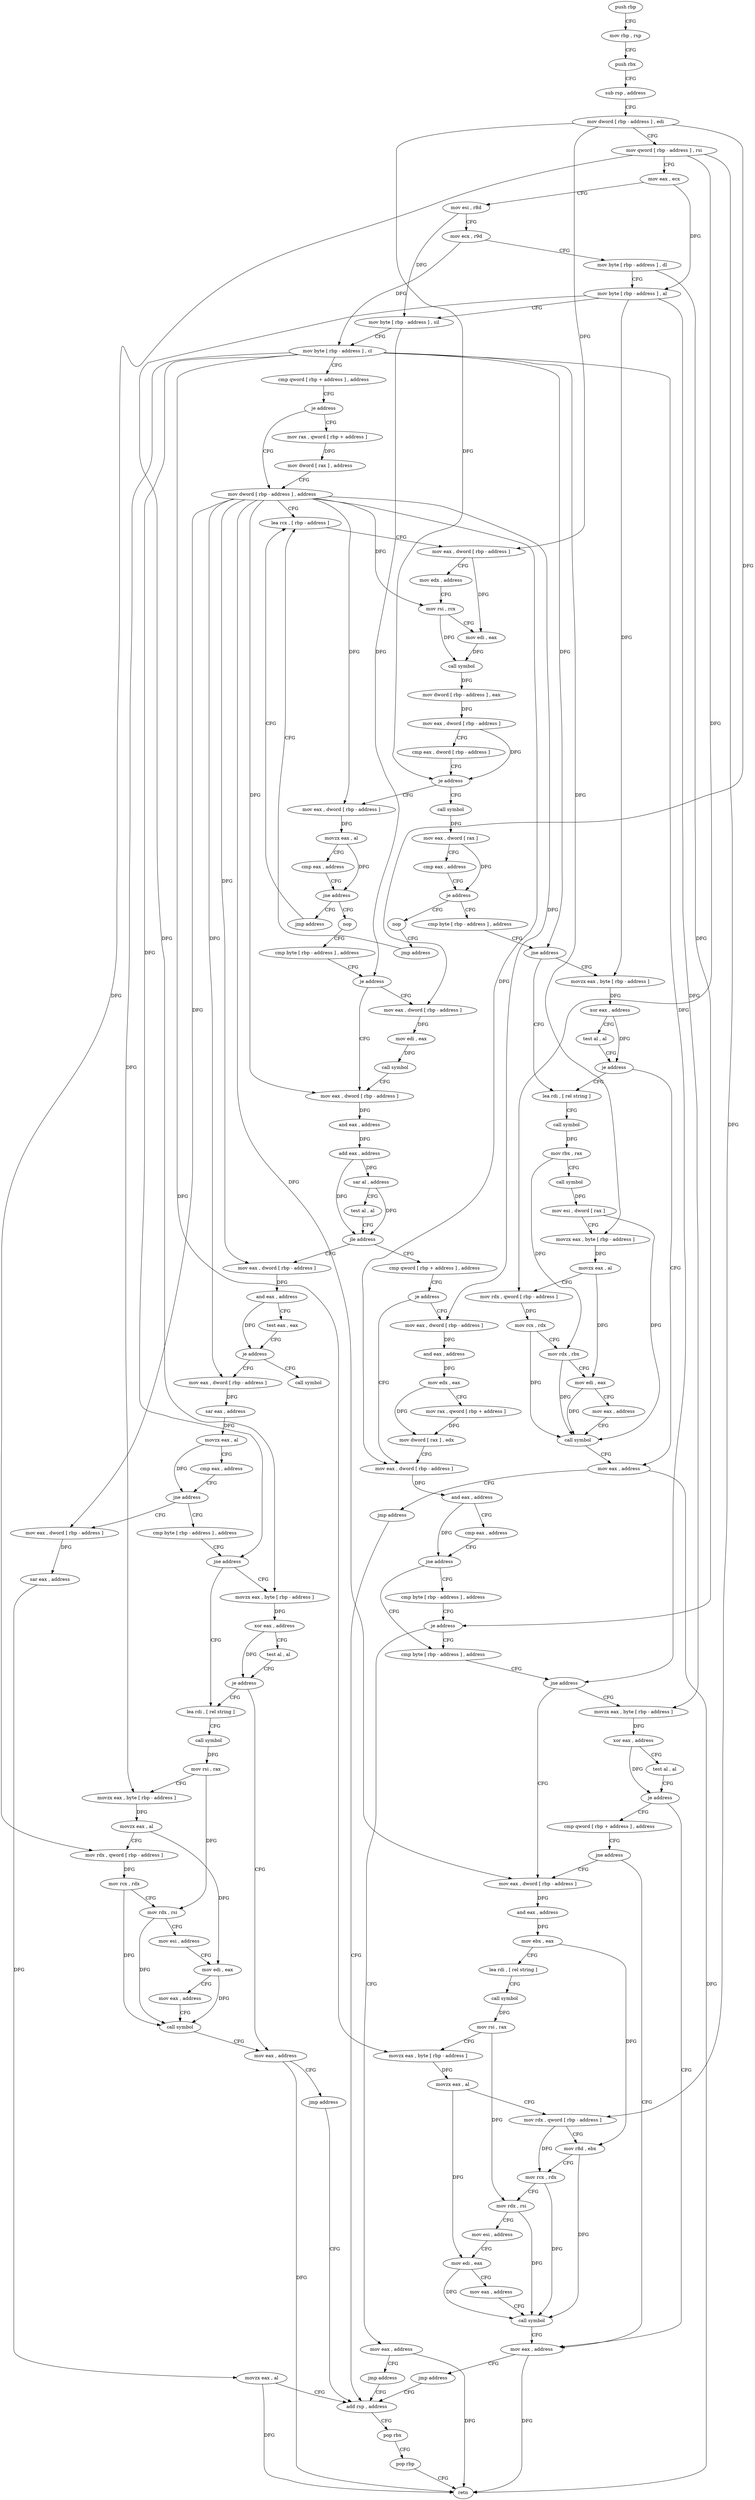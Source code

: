 digraph "func" {
"390307" [label = "push rbp" ]
"390308" [label = "mov rbp , rsp" ]
"390311" [label = "push rbx" ]
"390312" [label = "sub rsp , address" ]
"390316" [label = "mov dword [ rbp - address ] , edi" ]
"390319" [label = "mov qword [ rbp - address ] , rsi" ]
"390323" [label = "mov eax , ecx" ]
"390325" [label = "mov esi , r8d" ]
"390328" [label = "mov ecx , r9d" ]
"390331" [label = "mov byte [ rbp - address ] , dl" ]
"390334" [label = "mov byte [ rbp - address ] , al" ]
"390337" [label = "mov byte [ rbp - address ] , sil" ]
"390341" [label = "mov byte [ rbp - address ] , cl" ]
"390344" [label = "cmp qword [ rbp + address ] , address" ]
"390349" [label = "je address" ]
"390361" [label = "mov dword [ rbp - address ] , address" ]
"390351" [label = "mov rax , qword [ rbp + address ]" ]
"390368" [label = "lea rcx , [ rbp - address ]" ]
"390355" [label = "mov dword [ rax ] , address" ]
"390491" [label = "mov eax , dword [ rbp - address ]" ]
"390494" [label = "movzx eax , al" ]
"390497" [label = "cmp eax , address" ]
"390500" [label = "jne address" ]
"390513" [label = "nop" ]
"390502" [label = "jmp address" ]
"390401" [label = "call symbol" ]
"390406" [label = "mov eax , dword [ rax ]" ]
"390408" [label = "cmp eax , address" ]
"390411" [label = "je address" ]
"390507" [label = "nop" ]
"390413" [label = "cmp byte [ rbp - address ] , address" ]
"390514" [label = "cmp byte [ rbp - address ] , address" ]
"390518" [label = "je address" ]
"390530" [label = "mov eax , dword [ rbp - address ]" ]
"390520" [label = "mov eax , dword [ rbp - address ]" ]
"390508" [label = "jmp address" ]
"390417" [label = "jne address" ]
"390430" [label = "lea rdi , [ rel string ]" ]
"390419" [label = "movzx eax , byte [ rbp - address ]" ]
"390533" [label = "and eax , address" ]
"390536" [label = "add eax , address" ]
"390539" [label = "sar al , address" ]
"390541" [label = "test al , al" ]
"390543" [label = "jle address" ]
"390688" [label = "mov eax , dword [ rbp - address ]" ]
"390549" [label = "cmp qword [ rbp + address ] , address" ]
"390523" [label = "mov edi , eax" ]
"390525" [label = "call symbol" ]
"390372" [label = "mov eax , dword [ rbp - address ]" ]
"390375" [label = "mov edx , address" ]
"390380" [label = "mov rsi , rcx" ]
"390383" [label = "mov edi , eax" ]
"390385" [label = "call symbol" ]
"390390" [label = "mov dword [ rbp - address ] , eax" ]
"390393" [label = "mov eax , dword [ rbp - address ]" ]
"390396" [label = "cmp eax , dword [ rbp - address ]" ]
"390399" [label = "je address" ]
"390437" [label = "call symbol" ]
"390442" [label = "mov rbx , rax" ]
"390445" [label = "call symbol" ]
"390450" [label = "mov esi , dword [ rax ]" ]
"390452" [label = "movzx eax , byte [ rbp - address ]" ]
"390456" [label = "movzx eax , al" ]
"390459" [label = "mov rdx , qword [ rbp - address ]" ]
"390463" [label = "mov rcx , rdx" ]
"390466" [label = "mov rdx , rbx" ]
"390469" [label = "mov edi , eax" ]
"390471" [label = "mov eax , address" ]
"390476" [label = "call symbol" ]
"390481" [label = "mov eax , address" ]
"390423" [label = "xor eax , address" ]
"390426" [label = "test al , al" ]
"390428" [label = "je address" ]
"390691" [label = "and eax , address" ]
"390694" [label = "test eax , eax" ]
"390696" [label = "je address" ]
"390703" [label = "mov eax , dword [ rbp - address ]" ]
"390698" [label = "call symbol" ]
"390554" [label = "je address" ]
"390570" [label = "mov eax , dword [ rbp - address ]" ]
"390556" [label = "mov eax , dword [ rbp - address ]" ]
"390799" [label = "add rsp , address" ]
"390803" [label = "pop rbx" ]
"390804" [label = "pop rbp" ]
"390805" [label = "retn" ]
"390486" [label = "jmp address" ]
"390706" [label = "sar eax , address" ]
"390709" [label = "movzx eax , al" ]
"390712" [label = "cmp eax , address" ]
"390715" [label = "jne address" ]
"390790" [label = "mov eax , dword [ rbp - address ]" ]
"390717" [label = "cmp byte [ rbp - address ] , address" ]
"390573" [label = "and eax , address" ]
"390576" [label = "cmp eax , address" ]
"390579" [label = "jne address" ]
"390597" [label = "cmp byte [ rbp - address ] , address" ]
"390581" [label = "cmp byte [ rbp - address ] , address" ]
"390559" [label = "and eax , address" ]
"390562" [label = "mov edx , eax" ]
"390564" [label = "mov rax , qword [ rbp + address ]" ]
"390568" [label = "mov dword [ rax ] , edx" ]
"390793" [label = "sar eax , address" ]
"390796" [label = "movzx eax , al" ]
"390721" [label = "jne address" ]
"390734" [label = "lea rdi , [ rel string ]" ]
"390723" [label = "movzx eax , byte [ rbp - address ]" ]
"390601" [label = "jne address" ]
"390621" [label = "mov eax , dword [ rbp - address ]" ]
"390603" [label = "movzx eax , byte [ rbp - address ]" ]
"390585" [label = "je address" ]
"390587" [label = "mov eax , address" ]
"390741" [label = "call symbol" ]
"390746" [label = "mov rsi , rax" ]
"390749" [label = "movzx eax , byte [ rbp - address ]" ]
"390753" [label = "movzx eax , al" ]
"390756" [label = "mov rdx , qword [ rbp - address ]" ]
"390760" [label = "mov rcx , rdx" ]
"390763" [label = "mov rdx , rsi" ]
"390766" [label = "mov esi , address" ]
"390771" [label = "mov edi , eax" ]
"390773" [label = "mov eax , address" ]
"390778" [label = "call symbol" ]
"390783" [label = "mov eax , address" ]
"390727" [label = "xor eax , address" ]
"390730" [label = "test al , al" ]
"390732" [label = "je address" ]
"390624" [label = "and eax , address" ]
"390627" [label = "mov ebx , eax" ]
"390629" [label = "lea rdi , [ rel string ]" ]
"390636" [label = "call symbol" ]
"390641" [label = "mov rsi , rax" ]
"390644" [label = "movzx eax , byte [ rbp - address ]" ]
"390648" [label = "movzx eax , al" ]
"390651" [label = "mov rdx , qword [ rbp - address ]" ]
"390655" [label = "mov r8d , ebx" ]
"390658" [label = "mov rcx , rdx" ]
"390661" [label = "mov rdx , rsi" ]
"390664" [label = "mov esi , address" ]
"390669" [label = "mov edi , eax" ]
"390671" [label = "mov eax , address" ]
"390676" [label = "call symbol" ]
"390681" [label = "mov eax , address" ]
"390607" [label = "xor eax , address" ]
"390610" [label = "test al , al" ]
"390612" [label = "je address" ]
"390614" [label = "cmp qword [ rbp + address ] , address" ]
"390592" [label = "jmp address" ]
"390788" [label = "jmp address" ]
"390686" [label = "jmp address" ]
"390619" [label = "jne address" ]
"390307" -> "390308" [ label = "CFG" ]
"390308" -> "390311" [ label = "CFG" ]
"390311" -> "390312" [ label = "CFG" ]
"390312" -> "390316" [ label = "CFG" ]
"390316" -> "390319" [ label = "CFG" ]
"390316" -> "390372" [ label = "DFG" ]
"390316" -> "390399" [ label = "DFG" ]
"390316" -> "390520" [ label = "DFG" ]
"390319" -> "390323" [ label = "CFG" ]
"390319" -> "390459" [ label = "DFG" ]
"390319" -> "390756" [ label = "DFG" ]
"390319" -> "390651" [ label = "DFG" ]
"390323" -> "390325" [ label = "CFG" ]
"390323" -> "390334" [ label = "DFG" ]
"390325" -> "390328" [ label = "CFG" ]
"390325" -> "390337" [ label = "DFG" ]
"390328" -> "390331" [ label = "CFG" ]
"390328" -> "390341" [ label = "DFG" ]
"390331" -> "390334" [ label = "CFG" ]
"390331" -> "390585" [ label = "DFG" ]
"390334" -> "390337" [ label = "CFG" ]
"390334" -> "390419" [ label = "DFG" ]
"390334" -> "390723" [ label = "DFG" ]
"390334" -> "390603" [ label = "DFG" ]
"390337" -> "390341" [ label = "CFG" ]
"390337" -> "390518" [ label = "DFG" ]
"390341" -> "390344" [ label = "CFG" ]
"390341" -> "390417" [ label = "DFG" ]
"390341" -> "390452" [ label = "DFG" ]
"390341" -> "390721" [ label = "DFG" ]
"390341" -> "390601" [ label = "DFG" ]
"390341" -> "390749" [ label = "DFG" ]
"390341" -> "390644" [ label = "DFG" ]
"390344" -> "390349" [ label = "CFG" ]
"390349" -> "390361" [ label = "CFG" ]
"390349" -> "390351" [ label = "CFG" ]
"390361" -> "390368" [ label = "CFG" ]
"390361" -> "390491" [ label = "DFG" ]
"390361" -> "390530" [ label = "DFG" ]
"390361" -> "390688" [ label = "DFG" ]
"390361" -> "390703" [ label = "DFG" ]
"390361" -> "390570" [ label = "DFG" ]
"390361" -> "390556" [ label = "DFG" ]
"390361" -> "390790" [ label = "DFG" ]
"390361" -> "390621" [ label = "DFG" ]
"390361" -> "390380" [ label = "DFG" ]
"390351" -> "390355" [ label = "DFG" ]
"390368" -> "390372" [ label = "CFG" ]
"390355" -> "390361" [ label = "CFG" ]
"390491" -> "390494" [ label = "DFG" ]
"390494" -> "390497" [ label = "CFG" ]
"390494" -> "390500" [ label = "DFG" ]
"390497" -> "390500" [ label = "CFG" ]
"390500" -> "390513" [ label = "CFG" ]
"390500" -> "390502" [ label = "CFG" ]
"390513" -> "390514" [ label = "CFG" ]
"390502" -> "390368" [ label = "CFG" ]
"390401" -> "390406" [ label = "DFG" ]
"390406" -> "390408" [ label = "CFG" ]
"390406" -> "390411" [ label = "DFG" ]
"390408" -> "390411" [ label = "CFG" ]
"390411" -> "390507" [ label = "CFG" ]
"390411" -> "390413" [ label = "CFG" ]
"390507" -> "390508" [ label = "CFG" ]
"390413" -> "390417" [ label = "CFG" ]
"390514" -> "390518" [ label = "CFG" ]
"390518" -> "390530" [ label = "CFG" ]
"390518" -> "390520" [ label = "CFG" ]
"390530" -> "390533" [ label = "DFG" ]
"390520" -> "390523" [ label = "DFG" ]
"390508" -> "390368" [ label = "CFG" ]
"390417" -> "390430" [ label = "CFG" ]
"390417" -> "390419" [ label = "CFG" ]
"390430" -> "390437" [ label = "CFG" ]
"390419" -> "390423" [ label = "DFG" ]
"390533" -> "390536" [ label = "DFG" ]
"390536" -> "390539" [ label = "DFG" ]
"390536" -> "390543" [ label = "DFG" ]
"390539" -> "390541" [ label = "CFG" ]
"390539" -> "390543" [ label = "DFG" ]
"390541" -> "390543" [ label = "CFG" ]
"390543" -> "390688" [ label = "CFG" ]
"390543" -> "390549" [ label = "CFG" ]
"390688" -> "390691" [ label = "DFG" ]
"390549" -> "390554" [ label = "CFG" ]
"390523" -> "390525" [ label = "DFG" ]
"390525" -> "390530" [ label = "CFG" ]
"390372" -> "390375" [ label = "CFG" ]
"390372" -> "390383" [ label = "DFG" ]
"390375" -> "390380" [ label = "CFG" ]
"390380" -> "390383" [ label = "CFG" ]
"390380" -> "390385" [ label = "DFG" ]
"390383" -> "390385" [ label = "DFG" ]
"390385" -> "390390" [ label = "DFG" ]
"390390" -> "390393" [ label = "DFG" ]
"390393" -> "390396" [ label = "CFG" ]
"390393" -> "390399" [ label = "DFG" ]
"390396" -> "390399" [ label = "CFG" ]
"390399" -> "390491" [ label = "CFG" ]
"390399" -> "390401" [ label = "CFG" ]
"390437" -> "390442" [ label = "DFG" ]
"390442" -> "390445" [ label = "CFG" ]
"390442" -> "390466" [ label = "DFG" ]
"390445" -> "390450" [ label = "DFG" ]
"390450" -> "390452" [ label = "CFG" ]
"390450" -> "390476" [ label = "DFG" ]
"390452" -> "390456" [ label = "DFG" ]
"390456" -> "390459" [ label = "CFG" ]
"390456" -> "390469" [ label = "DFG" ]
"390459" -> "390463" [ label = "DFG" ]
"390463" -> "390466" [ label = "CFG" ]
"390463" -> "390476" [ label = "DFG" ]
"390466" -> "390469" [ label = "CFG" ]
"390466" -> "390476" [ label = "DFG" ]
"390469" -> "390471" [ label = "CFG" ]
"390469" -> "390476" [ label = "DFG" ]
"390471" -> "390476" [ label = "CFG" ]
"390476" -> "390481" [ label = "CFG" ]
"390481" -> "390486" [ label = "CFG" ]
"390481" -> "390805" [ label = "DFG" ]
"390423" -> "390426" [ label = "CFG" ]
"390423" -> "390428" [ label = "DFG" ]
"390426" -> "390428" [ label = "CFG" ]
"390428" -> "390481" [ label = "CFG" ]
"390428" -> "390430" [ label = "CFG" ]
"390691" -> "390694" [ label = "CFG" ]
"390691" -> "390696" [ label = "DFG" ]
"390694" -> "390696" [ label = "CFG" ]
"390696" -> "390703" [ label = "CFG" ]
"390696" -> "390698" [ label = "CFG" ]
"390703" -> "390706" [ label = "DFG" ]
"390554" -> "390570" [ label = "CFG" ]
"390554" -> "390556" [ label = "CFG" ]
"390570" -> "390573" [ label = "DFG" ]
"390556" -> "390559" [ label = "DFG" ]
"390799" -> "390803" [ label = "CFG" ]
"390803" -> "390804" [ label = "CFG" ]
"390804" -> "390805" [ label = "CFG" ]
"390486" -> "390799" [ label = "CFG" ]
"390706" -> "390709" [ label = "DFG" ]
"390709" -> "390712" [ label = "CFG" ]
"390709" -> "390715" [ label = "DFG" ]
"390712" -> "390715" [ label = "CFG" ]
"390715" -> "390790" [ label = "CFG" ]
"390715" -> "390717" [ label = "CFG" ]
"390790" -> "390793" [ label = "DFG" ]
"390717" -> "390721" [ label = "CFG" ]
"390573" -> "390576" [ label = "CFG" ]
"390573" -> "390579" [ label = "DFG" ]
"390576" -> "390579" [ label = "CFG" ]
"390579" -> "390597" [ label = "CFG" ]
"390579" -> "390581" [ label = "CFG" ]
"390597" -> "390601" [ label = "CFG" ]
"390581" -> "390585" [ label = "CFG" ]
"390559" -> "390562" [ label = "DFG" ]
"390562" -> "390564" [ label = "CFG" ]
"390562" -> "390568" [ label = "DFG" ]
"390564" -> "390568" [ label = "DFG" ]
"390568" -> "390570" [ label = "CFG" ]
"390793" -> "390796" [ label = "DFG" ]
"390796" -> "390799" [ label = "CFG" ]
"390796" -> "390805" [ label = "DFG" ]
"390721" -> "390734" [ label = "CFG" ]
"390721" -> "390723" [ label = "CFG" ]
"390734" -> "390741" [ label = "CFG" ]
"390723" -> "390727" [ label = "DFG" ]
"390601" -> "390621" [ label = "CFG" ]
"390601" -> "390603" [ label = "CFG" ]
"390621" -> "390624" [ label = "DFG" ]
"390603" -> "390607" [ label = "DFG" ]
"390585" -> "390597" [ label = "CFG" ]
"390585" -> "390587" [ label = "CFG" ]
"390587" -> "390592" [ label = "CFG" ]
"390587" -> "390805" [ label = "DFG" ]
"390741" -> "390746" [ label = "DFG" ]
"390746" -> "390749" [ label = "CFG" ]
"390746" -> "390763" [ label = "DFG" ]
"390749" -> "390753" [ label = "DFG" ]
"390753" -> "390756" [ label = "CFG" ]
"390753" -> "390771" [ label = "DFG" ]
"390756" -> "390760" [ label = "DFG" ]
"390760" -> "390763" [ label = "CFG" ]
"390760" -> "390778" [ label = "DFG" ]
"390763" -> "390766" [ label = "CFG" ]
"390763" -> "390778" [ label = "DFG" ]
"390766" -> "390771" [ label = "CFG" ]
"390771" -> "390773" [ label = "CFG" ]
"390771" -> "390778" [ label = "DFG" ]
"390773" -> "390778" [ label = "CFG" ]
"390778" -> "390783" [ label = "CFG" ]
"390783" -> "390788" [ label = "CFG" ]
"390783" -> "390805" [ label = "DFG" ]
"390727" -> "390730" [ label = "CFG" ]
"390727" -> "390732" [ label = "DFG" ]
"390730" -> "390732" [ label = "CFG" ]
"390732" -> "390783" [ label = "CFG" ]
"390732" -> "390734" [ label = "CFG" ]
"390624" -> "390627" [ label = "DFG" ]
"390627" -> "390629" [ label = "CFG" ]
"390627" -> "390655" [ label = "DFG" ]
"390629" -> "390636" [ label = "CFG" ]
"390636" -> "390641" [ label = "DFG" ]
"390641" -> "390644" [ label = "CFG" ]
"390641" -> "390661" [ label = "DFG" ]
"390644" -> "390648" [ label = "DFG" ]
"390648" -> "390651" [ label = "CFG" ]
"390648" -> "390669" [ label = "DFG" ]
"390651" -> "390655" [ label = "CFG" ]
"390651" -> "390658" [ label = "DFG" ]
"390655" -> "390658" [ label = "CFG" ]
"390655" -> "390676" [ label = "DFG" ]
"390658" -> "390661" [ label = "CFG" ]
"390658" -> "390676" [ label = "DFG" ]
"390661" -> "390664" [ label = "CFG" ]
"390661" -> "390676" [ label = "DFG" ]
"390664" -> "390669" [ label = "CFG" ]
"390669" -> "390671" [ label = "CFG" ]
"390669" -> "390676" [ label = "DFG" ]
"390671" -> "390676" [ label = "CFG" ]
"390676" -> "390681" [ label = "CFG" ]
"390681" -> "390686" [ label = "CFG" ]
"390681" -> "390805" [ label = "DFG" ]
"390607" -> "390610" [ label = "CFG" ]
"390607" -> "390612" [ label = "DFG" ]
"390610" -> "390612" [ label = "CFG" ]
"390612" -> "390681" [ label = "CFG" ]
"390612" -> "390614" [ label = "CFG" ]
"390614" -> "390619" [ label = "CFG" ]
"390592" -> "390799" [ label = "CFG" ]
"390788" -> "390799" [ label = "CFG" ]
"390686" -> "390799" [ label = "CFG" ]
"390619" -> "390681" [ label = "CFG" ]
"390619" -> "390621" [ label = "CFG" ]
}
